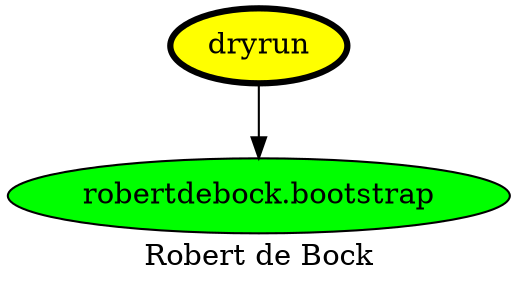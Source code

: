 digraph PhiloDilemma {
  label = "Robert de Bock" ;
  overlap=false
  {
    "dryrun" [fillcolor=yellow style=filled penwidth=3]
    "robertdebock.bootstrap" [fillcolor=green style=filled]
  }
  "dryrun" -> "robertdebock.bootstrap"
}
